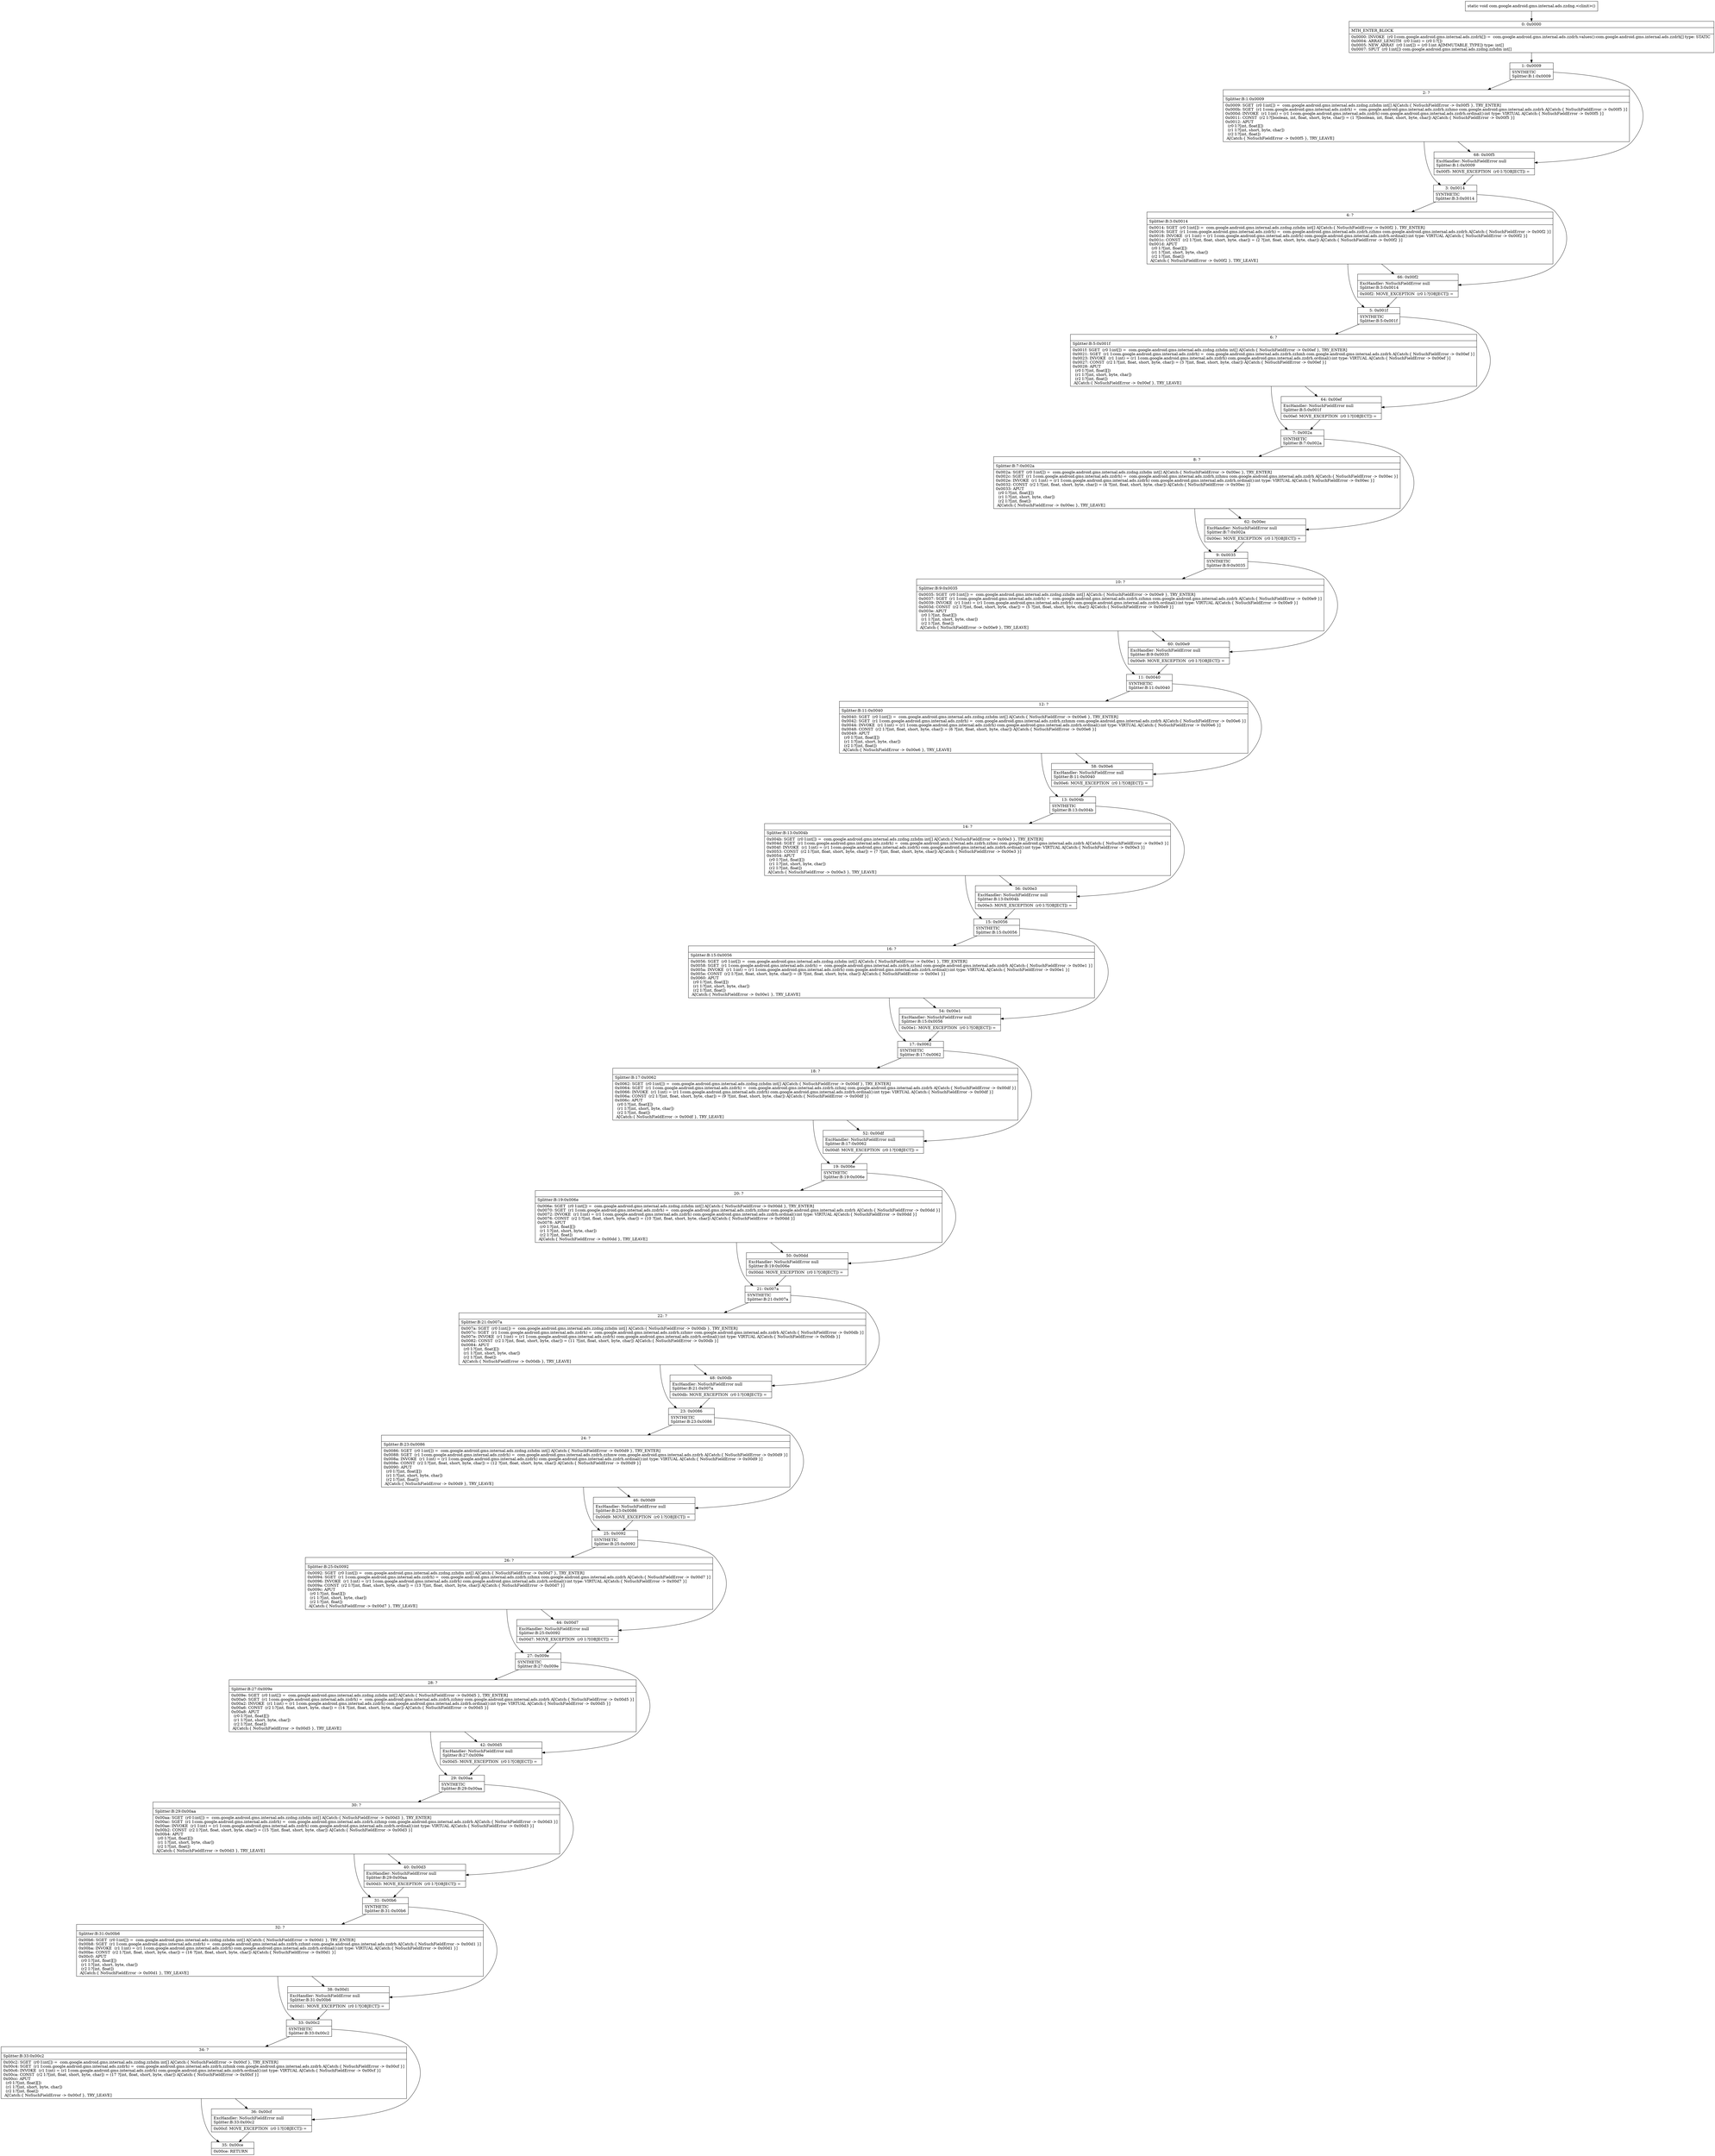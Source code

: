 digraph "CFG forcom.google.android.gms.internal.ads.zzdng.\<clinit\>()V" {
Node_0 [shape=record,label="{0\:\ 0x0000|MTH_ENTER_BLOCK\l|0x0000: INVOKE  (r0 I:com.google.android.gms.internal.ads.zzdrh[]) =  com.google.android.gms.internal.ads.zzdrh.values():com.google.android.gms.internal.ads.zzdrh[] type: STATIC \l0x0004: ARRAY_LENGTH  (r0 I:int) = (r0 I:?[]) \l0x0005: NEW_ARRAY  (r0 I:int[]) = (r0 I:int A[IMMUTABLE_TYPE]) type: int[] \l0x0007: SPUT  (r0 I:int[]) com.google.android.gms.internal.ads.zzdng.zzhdm int[] \l}"];
Node_1 [shape=record,label="{1\:\ 0x0009|SYNTHETIC\lSplitter:B:1:0x0009\l}"];
Node_2 [shape=record,label="{2\:\ ?|Splitter:B:1:0x0009\l|0x0009: SGET  (r0 I:int[]) =  com.google.android.gms.internal.ads.zzdng.zzhdm int[] A[Catch:\{ NoSuchFieldError \-\> 0x00f5 \}, TRY_ENTER]\l0x000b: SGET  (r1 I:com.google.android.gms.internal.ads.zzdrh) =  com.google.android.gms.internal.ads.zzdrh.zzhmo com.google.android.gms.internal.ads.zzdrh A[Catch:\{ NoSuchFieldError \-\> 0x00f5 \}]\l0x000d: INVOKE  (r1 I:int) = (r1 I:com.google.android.gms.internal.ads.zzdrh) com.google.android.gms.internal.ads.zzdrh.ordinal():int type: VIRTUAL A[Catch:\{ NoSuchFieldError \-\> 0x00f5 \}]\l0x0011: CONST  (r2 I:?[boolean, int, float, short, byte, char]) = (1 ?[boolean, int, float, short, byte, char]) A[Catch:\{ NoSuchFieldError \-\> 0x00f5 \}]\l0x0012: APUT  \l  (r0 I:?[int, float][])\l  (r1 I:?[int, short, byte, char])\l  (r2 I:?[int, float])\l A[Catch:\{ NoSuchFieldError \-\> 0x00f5 \}, TRY_LEAVE]\l}"];
Node_3 [shape=record,label="{3\:\ 0x0014|SYNTHETIC\lSplitter:B:3:0x0014\l}"];
Node_4 [shape=record,label="{4\:\ ?|Splitter:B:3:0x0014\l|0x0014: SGET  (r0 I:int[]) =  com.google.android.gms.internal.ads.zzdng.zzhdm int[] A[Catch:\{ NoSuchFieldError \-\> 0x00f2 \}, TRY_ENTER]\l0x0016: SGET  (r1 I:com.google.android.gms.internal.ads.zzdrh) =  com.google.android.gms.internal.ads.zzdrh.zzhms com.google.android.gms.internal.ads.zzdrh A[Catch:\{ NoSuchFieldError \-\> 0x00f2 \}]\l0x0018: INVOKE  (r1 I:int) = (r1 I:com.google.android.gms.internal.ads.zzdrh) com.google.android.gms.internal.ads.zzdrh.ordinal():int type: VIRTUAL A[Catch:\{ NoSuchFieldError \-\> 0x00f2 \}]\l0x001c: CONST  (r2 I:?[int, float, short, byte, char]) = (2 ?[int, float, short, byte, char]) A[Catch:\{ NoSuchFieldError \-\> 0x00f2 \}]\l0x001d: APUT  \l  (r0 I:?[int, float][])\l  (r1 I:?[int, short, byte, char])\l  (r2 I:?[int, float])\l A[Catch:\{ NoSuchFieldError \-\> 0x00f2 \}, TRY_LEAVE]\l}"];
Node_5 [shape=record,label="{5\:\ 0x001f|SYNTHETIC\lSplitter:B:5:0x001f\l}"];
Node_6 [shape=record,label="{6\:\ ?|Splitter:B:5:0x001f\l|0x001f: SGET  (r0 I:int[]) =  com.google.android.gms.internal.ads.zzdng.zzhdm int[] A[Catch:\{ NoSuchFieldError \-\> 0x00ef \}, TRY_ENTER]\l0x0021: SGET  (r1 I:com.google.android.gms.internal.ads.zzdrh) =  com.google.android.gms.internal.ads.zzdrh.zzhmh com.google.android.gms.internal.ads.zzdrh A[Catch:\{ NoSuchFieldError \-\> 0x00ef \}]\l0x0023: INVOKE  (r1 I:int) = (r1 I:com.google.android.gms.internal.ads.zzdrh) com.google.android.gms.internal.ads.zzdrh.ordinal():int type: VIRTUAL A[Catch:\{ NoSuchFieldError \-\> 0x00ef \}]\l0x0027: CONST  (r2 I:?[int, float, short, byte, char]) = (3 ?[int, float, short, byte, char]) A[Catch:\{ NoSuchFieldError \-\> 0x00ef \}]\l0x0028: APUT  \l  (r0 I:?[int, float][])\l  (r1 I:?[int, short, byte, char])\l  (r2 I:?[int, float])\l A[Catch:\{ NoSuchFieldError \-\> 0x00ef \}, TRY_LEAVE]\l}"];
Node_7 [shape=record,label="{7\:\ 0x002a|SYNTHETIC\lSplitter:B:7:0x002a\l}"];
Node_8 [shape=record,label="{8\:\ ?|Splitter:B:7:0x002a\l|0x002a: SGET  (r0 I:int[]) =  com.google.android.gms.internal.ads.zzdng.zzhdm int[] A[Catch:\{ NoSuchFieldError \-\> 0x00ec \}, TRY_ENTER]\l0x002c: SGET  (r1 I:com.google.android.gms.internal.ads.zzdrh) =  com.google.android.gms.internal.ads.zzdrh.zzhmu com.google.android.gms.internal.ads.zzdrh A[Catch:\{ NoSuchFieldError \-\> 0x00ec \}]\l0x002e: INVOKE  (r1 I:int) = (r1 I:com.google.android.gms.internal.ads.zzdrh) com.google.android.gms.internal.ads.zzdrh.ordinal():int type: VIRTUAL A[Catch:\{ NoSuchFieldError \-\> 0x00ec \}]\l0x0032: CONST  (r2 I:?[int, float, short, byte, char]) = (4 ?[int, float, short, byte, char]) A[Catch:\{ NoSuchFieldError \-\> 0x00ec \}]\l0x0033: APUT  \l  (r0 I:?[int, float][])\l  (r1 I:?[int, short, byte, char])\l  (r2 I:?[int, float])\l A[Catch:\{ NoSuchFieldError \-\> 0x00ec \}, TRY_LEAVE]\l}"];
Node_9 [shape=record,label="{9\:\ 0x0035|SYNTHETIC\lSplitter:B:9:0x0035\l}"];
Node_10 [shape=record,label="{10\:\ ?|Splitter:B:9:0x0035\l|0x0035: SGET  (r0 I:int[]) =  com.google.android.gms.internal.ads.zzdng.zzhdm int[] A[Catch:\{ NoSuchFieldError \-\> 0x00e9 \}, TRY_ENTER]\l0x0037: SGET  (r1 I:com.google.android.gms.internal.ads.zzdrh) =  com.google.android.gms.internal.ads.zzdrh.zzhmn com.google.android.gms.internal.ads.zzdrh A[Catch:\{ NoSuchFieldError \-\> 0x00e9 \}]\l0x0039: INVOKE  (r1 I:int) = (r1 I:com.google.android.gms.internal.ads.zzdrh) com.google.android.gms.internal.ads.zzdrh.ordinal():int type: VIRTUAL A[Catch:\{ NoSuchFieldError \-\> 0x00e9 \}]\l0x003d: CONST  (r2 I:?[int, float, short, byte, char]) = (5 ?[int, float, short, byte, char]) A[Catch:\{ NoSuchFieldError \-\> 0x00e9 \}]\l0x003e: APUT  \l  (r0 I:?[int, float][])\l  (r1 I:?[int, short, byte, char])\l  (r2 I:?[int, float])\l A[Catch:\{ NoSuchFieldError \-\> 0x00e9 \}, TRY_LEAVE]\l}"];
Node_11 [shape=record,label="{11\:\ 0x0040|SYNTHETIC\lSplitter:B:11:0x0040\l}"];
Node_12 [shape=record,label="{12\:\ ?|Splitter:B:11:0x0040\l|0x0040: SGET  (r0 I:int[]) =  com.google.android.gms.internal.ads.zzdng.zzhdm int[] A[Catch:\{ NoSuchFieldError \-\> 0x00e6 \}, TRY_ENTER]\l0x0042: SGET  (r1 I:com.google.android.gms.internal.ads.zzdrh) =  com.google.android.gms.internal.ads.zzdrh.zzhmm com.google.android.gms.internal.ads.zzdrh A[Catch:\{ NoSuchFieldError \-\> 0x00e6 \}]\l0x0044: INVOKE  (r1 I:int) = (r1 I:com.google.android.gms.internal.ads.zzdrh) com.google.android.gms.internal.ads.zzdrh.ordinal():int type: VIRTUAL A[Catch:\{ NoSuchFieldError \-\> 0x00e6 \}]\l0x0048: CONST  (r2 I:?[int, float, short, byte, char]) = (6 ?[int, float, short, byte, char]) A[Catch:\{ NoSuchFieldError \-\> 0x00e6 \}]\l0x0049: APUT  \l  (r0 I:?[int, float][])\l  (r1 I:?[int, short, byte, char])\l  (r2 I:?[int, float])\l A[Catch:\{ NoSuchFieldError \-\> 0x00e6 \}, TRY_LEAVE]\l}"];
Node_13 [shape=record,label="{13\:\ 0x004b|SYNTHETIC\lSplitter:B:13:0x004b\l}"];
Node_14 [shape=record,label="{14\:\ ?|Splitter:B:13:0x004b\l|0x004b: SGET  (r0 I:int[]) =  com.google.android.gms.internal.ads.zzdng.zzhdm int[] A[Catch:\{ NoSuchFieldError \-\> 0x00e3 \}, TRY_ENTER]\l0x004d: SGET  (r1 I:com.google.android.gms.internal.ads.zzdrh) =  com.google.android.gms.internal.ads.zzdrh.zzhmi com.google.android.gms.internal.ads.zzdrh A[Catch:\{ NoSuchFieldError \-\> 0x00e3 \}]\l0x004f: INVOKE  (r1 I:int) = (r1 I:com.google.android.gms.internal.ads.zzdrh) com.google.android.gms.internal.ads.zzdrh.ordinal():int type: VIRTUAL A[Catch:\{ NoSuchFieldError \-\> 0x00e3 \}]\l0x0053: CONST  (r2 I:?[int, float, short, byte, char]) = (7 ?[int, float, short, byte, char]) A[Catch:\{ NoSuchFieldError \-\> 0x00e3 \}]\l0x0054: APUT  \l  (r0 I:?[int, float][])\l  (r1 I:?[int, short, byte, char])\l  (r2 I:?[int, float])\l A[Catch:\{ NoSuchFieldError \-\> 0x00e3 \}, TRY_LEAVE]\l}"];
Node_15 [shape=record,label="{15\:\ 0x0056|SYNTHETIC\lSplitter:B:15:0x0056\l}"];
Node_16 [shape=record,label="{16\:\ ?|Splitter:B:15:0x0056\l|0x0056: SGET  (r0 I:int[]) =  com.google.android.gms.internal.ads.zzdng.zzhdm int[] A[Catch:\{ NoSuchFieldError \-\> 0x00e1 \}, TRY_ENTER]\l0x0058: SGET  (r1 I:com.google.android.gms.internal.ads.zzdrh) =  com.google.android.gms.internal.ads.zzdrh.zzhml com.google.android.gms.internal.ads.zzdrh A[Catch:\{ NoSuchFieldError \-\> 0x00e1 \}]\l0x005a: INVOKE  (r1 I:int) = (r1 I:com.google.android.gms.internal.ads.zzdrh) com.google.android.gms.internal.ads.zzdrh.ordinal():int type: VIRTUAL A[Catch:\{ NoSuchFieldError \-\> 0x00e1 \}]\l0x005e: CONST  (r2 I:?[int, float, short, byte, char]) = (8 ?[int, float, short, byte, char]) A[Catch:\{ NoSuchFieldError \-\> 0x00e1 \}]\l0x0060: APUT  \l  (r0 I:?[int, float][])\l  (r1 I:?[int, short, byte, char])\l  (r2 I:?[int, float])\l A[Catch:\{ NoSuchFieldError \-\> 0x00e1 \}, TRY_LEAVE]\l}"];
Node_17 [shape=record,label="{17\:\ 0x0062|SYNTHETIC\lSplitter:B:17:0x0062\l}"];
Node_18 [shape=record,label="{18\:\ ?|Splitter:B:17:0x0062\l|0x0062: SGET  (r0 I:int[]) =  com.google.android.gms.internal.ads.zzdng.zzhdm int[] A[Catch:\{ NoSuchFieldError \-\> 0x00df \}, TRY_ENTER]\l0x0064: SGET  (r1 I:com.google.android.gms.internal.ads.zzdrh) =  com.google.android.gms.internal.ads.zzdrh.zzhmj com.google.android.gms.internal.ads.zzdrh A[Catch:\{ NoSuchFieldError \-\> 0x00df \}]\l0x0066: INVOKE  (r1 I:int) = (r1 I:com.google.android.gms.internal.ads.zzdrh) com.google.android.gms.internal.ads.zzdrh.ordinal():int type: VIRTUAL A[Catch:\{ NoSuchFieldError \-\> 0x00df \}]\l0x006a: CONST  (r2 I:?[int, float, short, byte, char]) = (9 ?[int, float, short, byte, char]) A[Catch:\{ NoSuchFieldError \-\> 0x00df \}]\l0x006c: APUT  \l  (r0 I:?[int, float][])\l  (r1 I:?[int, short, byte, char])\l  (r2 I:?[int, float])\l A[Catch:\{ NoSuchFieldError \-\> 0x00df \}, TRY_LEAVE]\l}"];
Node_19 [shape=record,label="{19\:\ 0x006e|SYNTHETIC\lSplitter:B:19:0x006e\l}"];
Node_20 [shape=record,label="{20\:\ ?|Splitter:B:19:0x006e\l|0x006e: SGET  (r0 I:int[]) =  com.google.android.gms.internal.ads.zzdng.zzhdm int[] A[Catch:\{ NoSuchFieldError \-\> 0x00dd \}, TRY_ENTER]\l0x0070: SGET  (r1 I:com.google.android.gms.internal.ads.zzdrh) =  com.google.android.gms.internal.ads.zzdrh.zzhmr com.google.android.gms.internal.ads.zzdrh A[Catch:\{ NoSuchFieldError \-\> 0x00dd \}]\l0x0072: INVOKE  (r1 I:int) = (r1 I:com.google.android.gms.internal.ads.zzdrh) com.google.android.gms.internal.ads.zzdrh.ordinal():int type: VIRTUAL A[Catch:\{ NoSuchFieldError \-\> 0x00dd \}]\l0x0076: CONST  (r2 I:?[int, float, short, byte, char]) = (10 ?[int, float, short, byte, char]) A[Catch:\{ NoSuchFieldError \-\> 0x00dd \}]\l0x0078: APUT  \l  (r0 I:?[int, float][])\l  (r1 I:?[int, short, byte, char])\l  (r2 I:?[int, float])\l A[Catch:\{ NoSuchFieldError \-\> 0x00dd \}, TRY_LEAVE]\l}"];
Node_21 [shape=record,label="{21\:\ 0x007a|SYNTHETIC\lSplitter:B:21:0x007a\l}"];
Node_22 [shape=record,label="{22\:\ ?|Splitter:B:21:0x007a\l|0x007a: SGET  (r0 I:int[]) =  com.google.android.gms.internal.ads.zzdng.zzhdm int[] A[Catch:\{ NoSuchFieldError \-\> 0x00db \}, TRY_ENTER]\l0x007c: SGET  (r1 I:com.google.android.gms.internal.ads.zzdrh) =  com.google.android.gms.internal.ads.zzdrh.zzhmv com.google.android.gms.internal.ads.zzdrh A[Catch:\{ NoSuchFieldError \-\> 0x00db \}]\l0x007e: INVOKE  (r1 I:int) = (r1 I:com.google.android.gms.internal.ads.zzdrh) com.google.android.gms.internal.ads.zzdrh.ordinal():int type: VIRTUAL A[Catch:\{ NoSuchFieldError \-\> 0x00db \}]\l0x0082: CONST  (r2 I:?[int, float, short, byte, char]) = (11 ?[int, float, short, byte, char]) A[Catch:\{ NoSuchFieldError \-\> 0x00db \}]\l0x0084: APUT  \l  (r0 I:?[int, float][])\l  (r1 I:?[int, short, byte, char])\l  (r2 I:?[int, float])\l A[Catch:\{ NoSuchFieldError \-\> 0x00db \}, TRY_LEAVE]\l}"];
Node_23 [shape=record,label="{23\:\ 0x0086|SYNTHETIC\lSplitter:B:23:0x0086\l}"];
Node_24 [shape=record,label="{24\:\ ?|Splitter:B:23:0x0086\l|0x0086: SGET  (r0 I:int[]) =  com.google.android.gms.internal.ads.zzdng.zzhdm int[] A[Catch:\{ NoSuchFieldError \-\> 0x00d9 \}, TRY_ENTER]\l0x0088: SGET  (r1 I:com.google.android.gms.internal.ads.zzdrh) =  com.google.android.gms.internal.ads.zzdrh.zzhmw com.google.android.gms.internal.ads.zzdrh A[Catch:\{ NoSuchFieldError \-\> 0x00d9 \}]\l0x008a: INVOKE  (r1 I:int) = (r1 I:com.google.android.gms.internal.ads.zzdrh) com.google.android.gms.internal.ads.zzdrh.ordinal():int type: VIRTUAL A[Catch:\{ NoSuchFieldError \-\> 0x00d9 \}]\l0x008e: CONST  (r2 I:?[int, float, short, byte, char]) = (12 ?[int, float, short, byte, char]) A[Catch:\{ NoSuchFieldError \-\> 0x00d9 \}]\l0x0090: APUT  \l  (r0 I:?[int, float][])\l  (r1 I:?[int, short, byte, char])\l  (r2 I:?[int, float])\l A[Catch:\{ NoSuchFieldError \-\> 0x00d9 \}, TRY_LEAVE]\l}"];
Node_25 [shape=record,label="{25\:\ 0x0092|SYNTHETIC\lSplitter:B:25:0x0092\l}"];
Node_26 [shape=record,label="{26\:\ ?|Splitter:B:25:0x0092\l|0x0092: SGET  (r0 I:int[]) =  com.google.android.gms.internal.ads.zzdng.zzhdm int[] A[Catch:\{ NoSuchFieldError \-\> 0x00d7 \}, TRY_ENTER]\l0x0094: SGET  (r1 I:com.google.android.gms.internal.ads.zzdrh) =  com.google.android.gms.internal.ads.zzdrh.zzhmx com.google.android.gms.internal.ads.zzdrh A[Catch:\{ NoSuchFieldError \-\> 0x00d7 \}]\l0x0096: INVOKE  (r1 I:int) = (r1 I:com.google.android.gms.internal.ads.zzdrh) com.google.android.gms.internal.ads.zzdrh.ordinal():int type: VIRTUAL A[Catch:\{ NoSuchFieldError \-\> 0x00d7 \}]\l0x009a: CONST  (r2 I:?[int, float, short, byte, char]) = (13 ?[int, float, short, byte, char]) A[Catch:\{ NoSuchFieldError \-\> 0x00d7 \}]\l0x009c: APUT  \l  (r0 I:?[int, float][])\l  (r1 I:?[int, short, byte, char])\l  (r2 I:?[int, float])\l A[Catch:\{ NoSuchFieldError \-\> 0x00d7 \}, TRY_LEAVE]\l}"];
Node_27 [shape=record,label="{27\:\ 0x009e|SYNTHETIC\lSplitter:B:27:0x009e\l}"];
Node_28 [shape=record,label="{28\:\ ?|Splitter:B:27:0x009e\l|0x009e: SGET  (r0 I:int[]) =  com.google.android.gms.internal.ads.zzdng.zzhdm int[] A[Catch:\{ NoSuchFieldError \-\> 0x00d5 \}, TRY_ENTER]\l0x00a0: SGET  (r1 I:com.google.android.gms.internal.ads.zzdrh) =  com.google.android.gms.internal.ads.zzdrh.zzhmy com.google.android.gms.internal.ads.zzdrh A[Catch:\{ NoSuchFieldError \-\> 0x00d5 \}]\l0x00a2: INVOKE  (r1 I:int) = (r1 I:com.google.android.gms.internal.ads.zzdrh) com.google.android.gms.internal.ads.zzdrh.ordinal():int type: VIRTUAL A[Catch:\{ NoSuchFieldError \-\> 0x00d5 \}]\l0x00a6: CONST  (r2 I:?[int, float, short, byte, char]) = (14 ?[int, float, short, byte, char]) A[Catch:\{ NoSuchFieldError \-\> 0x00d5 \}]\l0x00a8: APUT  \l  (r0 I:?[int, float][])\l  (r1 I:?[int, short, byte, char])\l  (r2 I:?[int, float])\l A[Catch:\{ NoSuchFieldError \-\> 0x00d5 \}, TRY_LEAVE]\l}"];
Node_29 [shape=record,label="{29\:\ 0x00aa|SYNTHETIC\lSplitter:B:29:0x00aa\l}"];
Node_30 [shape=record,label="{30\:\ ?|Splitter:B:29:0x00aa\l|0x00aa: SGET  (r0 I:int[]) =  com.google.android.gms.internal.ads.zzdng.zzhdm int[] A[Catch:\{ NoSuchFieldError \-\> 0x00d3 \}, TRY_ENTER]\l0x00ac: SGET  (r1 I:com.google.android.gms.internal.ads.zzdrh) =  com.google.android.gms.internal.ads.zzdrh.zzhmp com.google.android.gms.internal.ads.zzdrh A[Catch:\{ NoSuchFieldError \-\> 0x00d3 \}]\l0x00ae: INVOKE  (r1 I:int) = (r1 I:com.google.android.gms.internal.ads.zzdrh) com.google.android.gms.internal.ads.zzdrh.ordinal():int type: VIRTUAL A[Catch:\{ NoSuchFieldError \-\> 0x00d3 \}]\l0x00b2: CONST  (r2 I:?[int, float, short, byte, char]) = (15 ?[int, float, short, byte, char]) A[Catch:\{ NoSuchFieldError \-\> 0x00d3 \}]\l0x00b4: APUT  \l  (r0 I:?[int, float][])\l  (r1 I:?[int, short, byte, char])\l  (r2 I:?[int, float])\l A[Catch:\{ NoSuchFieldError \-\> 0x00d3 \}, TRY_LEAVE]\l}"];
Node_31 [shape=record,label="{31\:\ 0x00b6|SYNTHETIC\lSplitter:B:31:0x00b6\l}"];
Node_32 [shape=record,label="{32\:\ ?|Splitter:B:31:0x00b6\l|0x00b6: SGET  (r0 I:int[]) =  com.google.android.gms.internal.ads.zzdng.zzhdm int[] A[Catch:\{ NoSuchFieldError \-\> 0x00d1 \}, TRY_ENTER]\l0x00b8: SGET  (r1 I:com.google.android.gms.internal.ads.zzdrh) =  com.google.android.gms.internal.ads.zzdrh.zzhmt com.google.android.gms.internal.ads.zzdrh A[Catch:\{ NoSuchFieldError \-\> 0x00d1 \}]\l0x00ba: INVOKE  (r1 I:int) = (r1 I:com.google.android.gms.internal.ads.zzdrh) com.google.android.gms.internal.ads.zzdrh.ordinal():int type: VIRTUAL A[Catch:\{ NoSuchFieldError \-\> 0x00d1 \}]\l0x00be: CONST  (r2 I:?[int, float, short, byte, char]) = (16 ?[int, float, short, byte, char]) A[Catch:\{ NoSuchFieldError \-\> 0x00d1 \}]\l0x00c0: APUT  \l  (r0 I:?[int, float][])\l  (r1 I:?[int, short, byte, char])\l  (r2 I:?[int, float])\l A[Catch:\{ NoSuchFieldError \-\> 0x00d1 \}, TRY_LEAVE]\l}"];
Node_33 [shape=record,label="{33\:\ 0x00c2|SYNTHETIC\lSplitter:B:33:0x00c2\l}"];
Node_34 [shape=record,label="{34\:\ ?|Splitter:B:33:0x00c2\l|0x00c2: SGET  (r0 I:int[]) =  com.google.android.gms.internal.ads.zzdng.zzhdm int[] A[Catch:\{ NoSuchFieldError \-\> 0x00cf \}, TRY_ENTER]\l0x00c4: SGET  (r1 I:com.google.android.gms.internal.ads.zzdrh) =  com.google.android.gms.internal.ads.zzdrh.zzhmk com.google.android.gms.internal.ads.zzdrh A[Catch:\{ NoSuchFieldError \-\> 0x00cf \}]\l0x00c6: INVOKE  (r1 I:int) = (r1 I:com.google.android.gms.internal.ads.zzdrh) com.google.android.gms.internal.ads.zzdrh.ordinal():int type: VIRTUAL A[Catch:\{ NoSuchFieldError \-\> 0x00cf \}]\l0x00ca: CONST  (r2 I:?[int, float, short, byte, char]) = (17 ?[int, float, short, byte, char]) A[Catch:\{ NoSuchFieldError \-\> 0x00cf \}]\l0x00cc: APUT  \l  (r0 I:?[int, float][])\l  (r1 I:?[int, short, byte, char])\l  (r2 I:?[int, float])\l A[Catch:\{ NoSuchFieldError \-\> 0x00cf \}, TRY_LEAVE]\l}"];
Node_35 [shape=record,label="{35\:\ 0x00ce|0x00ce: RETURN   \l}"];
Node_36 [shape=record,label="{36\:\ 0x00cf|ExcHandler: NoSuchFieldError null\lSplitter:B:33:0x00c2\l|0x00cf: MOVE_EXCEPTION  (r0 I:?[OBJECT]) =  \l}"];
Node_38 [shape=record,label="{38\:\ 0x00d1|ExcHandler: NoSuchFieldError null\lSplitter:B:31:0x00b6\l|0x00d1: MOVE_EXCEPTION  (r0 I:?[OBJECT]) =  \l}"];
Node_40 [shape=record,label="{40\:\ 0x00d3|ExcHandler: NoSuchFieldError null\lSplitter:B:29:0x00aa\l|0x00d3: MOVE_EXCEPTION  (r0 I:?[OBJECT]) =  \l}"];
Node_42 [shape=record,label="{42\:\ 0x00d5|ExcHandler: NoSuchFieldError null\lSplitter:B:27:0x009e\l|0x00d5: MOVE_EXCEPTION  (r0 I:?[OBJECT]) =  \l}"];
Node_44 [shape=record,label="{44\:\ 0x00d7|ExcHandler: NoSuchFieldError null\lSplitter:B:25:0x0092\l|0x00d7: MOVE_EXCEPTION  (r0 I:?[OBJECT]) =  \l}"];
Node_46 [shape=record,label="{46\:\ 0x00d9|ExcHandler: NoSuchFieldError null\lSplitter:B:23:0x0086\l|0x00d9: MOVE_EXCEPTION  (r0 I:?[OBJECT]) =  \l}"];
Node_48 [shape=record,label="{48\:\ 0x00db|ExcHandler: NoSuchFieldError null\lSplitter:B:21:0x007a\l|0x00db: MOVE_EXCEPTION  (r0 I:?[OBJECT]) =  \l}"];
Node_50 [shape=record,label="{50\:\ 0x00dd|ExcHandler: NoSuchFieldError null\lSplitter:B:19:0x006e\l|0x00dd: MOVE_EXCEPTION  (r0 I:?[OBJECT]) =  \l}"];
Node_52 [shape=record,label="{52\:\ 0x00df|ExcHandler: NoSuchFieldError null\lSplitter:B:17:0x0062\l|0x00df: MOVE_EXCEPTION  (r0 I:?[OBJECT]) =  \l}"];
Node_54 [shape=record,label="{54\:\ 0x00e1|ExcHandler: NoSuchFieldError null\lSplitter:B:15:0x0056\l|0x00e1: MOVE_EXCEPTION  (r0 I:?[OBJECT]) =  \l}"];
Node_56 [shape=record,label="{56\:\ 0x00e3|ExcHandler: NoSuchFieldError null\lSplitter:B:13:0x004b\l|0x00e3: MOVE_EXCEPTION  (r0 I:?[OBJECT]) =  \l}"];
Node_58 [shape=record,label="{58\:\ 0x00e6|ExcHandler: NoSuchFieldError null\lSplitter:B:11:0x0040\l|0x00e6: MOVE_EXCEPTION  (r0 I:?[OBJECT]) =  \l}"];
Node_60 [shape=record,label="{60\:\ 0x00e9|ExcHandler: NoSuchFieldError null\lSplitter:B:9:0x0035\l|0x00e9: MOVE_EXCEPTION  (r0 I:?[OBJECT]) =  \l}"];
Node_62 [shape=record,label="{62\:\ 0x00ec|ExcHandler: NoSuchFieldError null\lSplitter:B:7:0x002a\l|0x00ec: MOVE_EXCEPTION  (r0 I:?[OBJECT]) =  \l}"];
Node_64 [shape=record,label="{64\:\ 0x00ef|ExcHandler: NoSuchFieldError null\lSplitter:B:5:0x001f\l|0x00ef: MOVE_EXCEPTION  (r0 I:?[OBJECT]) =  \l}"];
Node_66 [shape=record,label="{66\:\ 0x00f2|ExcHandler: NoSuchFieldError null\lSplitter:B:3:0x0014\l|0x00f2: MOVE_EXCEPTION  (r0 I:?[OBJECT]) =  \l}"];
Node_68 [shape=record,label="{68\:\ 0x00f5|ExcHandler: NoSuchFieldError null\lSplitter:B:1:0x0009\l|0x00f5: MOVE_EXCEPTION  (r0 I:?[OBJECT]) =  \l}"];
MethodNode[shape=record,label="{static void com.google.android.gms.internal.ads.zzdng.\<clinit\>() }"];
MethodNode -> Node_0;
Node_0 -> Node_1;
Node_1 -> Node_2;
Node_1 -> Node_68;
Node_2 -> Node_3;
Node_2 -> Node_68;
Node_3 -> Node_4;
Node_3 -> Node_66;
Node_4 -> Node_5;
Node_4 -> Node_66;
Node_5 -> Node_6;
Node_5 -> Node_64;
Node_6 -> Node_7;
Node_6 -> Node_64;
Node_7 -> Node_8;
Node_7 -> Node_62;
Node_8 -> Node_9;
Node_8 -> Node_62;
Node_9 -> Node_10;
Node_9 -> Node_60;
Node_10 -> Node_11;
Node_10 -> Node_60;
Node_11 -> Node_12;
Node_11 -> Node_58;
Node_12 -> Node_13;
Node_12 -> Node_58;
Node_13 -> Node_14;
Node_13 -> Node_56;
Node_14 -> Node_15;
Node_14 -> Node_56;
Node_15 -> Node_16;
Node_15 -> Node_54;
Node_16 -> Node_17;
Node_16 -> Node_54;
Node_17 -> Node_18;
Node_17 -> Node_52;
Node_18 -> Node_19;
Node_18 -> Node_52;
Node_19 -> Node_20;
Node_19 -> Node_50;
Node_20 -> Node_21;
Node_20 -> Node_50;
Node_21 -> Node_22;
Node_21 -> Node_48;
Node_22 -> Node_23;
Node_22 -> Node_48;
Node_23 -> Node_24;
Node_23 -> Node_46;
Node_24 -> Node_25;
Node_24 -> Node_46;
Node_25 -> Node_26;
Node_25 -> Node_44;
Node_26 -> Node_27;
Node_26 -> Node_44;
Node_27 -> Node_28;
Node_27 -> Node_42;
Node_28 -> Node_29;
Node_28 -> Node_42;
Node_29 -> Node_30;
Node_29 -> Node_40;
Node_30 -> Node_31;
Node_30 -> Node_40;
Node_31 -> Node_32;
Node_31 -> Node_38;
Node_32 -> Node_33;
Node_32 -> Node_38;
Node_33 -> Node_34;
Node_33 -> Node_36;
Node_34 -> Node_35;
Node_34 -> Node_36;
Node_36 -> Node_35;
Node_38 -> Node_33;
Node_40 -> Node_31;
Node_42 -> Node_29;
Node_44 -> Node_27;
Node_46 -> Node_25;
Node_48 -> Node_23;
Node_50 -> Node_21;
Node_52 -> Node_19;
Node_54 -> Node_17;
Node_56 -> Node_15;
Node_58 -> Node_13;
Node_60 -> Node_11;
Node_62 -> Node_9;
Node_64 -> Node_7;
Node_66 -> Node_5;
Node_68 -> Node_3;
}

